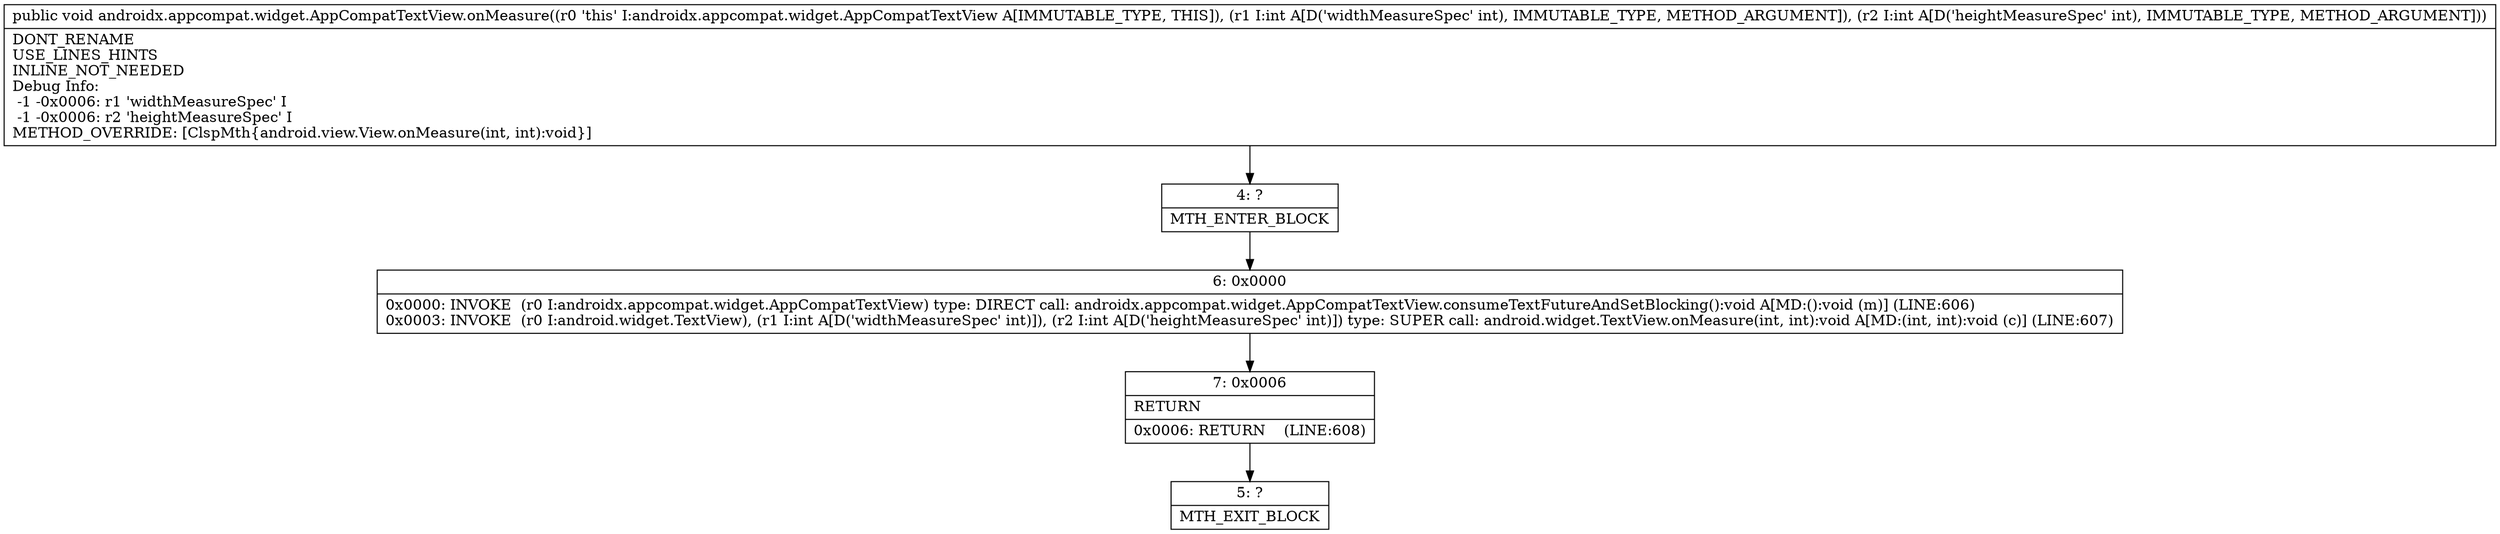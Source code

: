 digraph "CFG forandroidx.appcompat.widget.AppCompatTextView.onMeasure(II)V" {
Node_4 [shape=record,label="{4\:\ ?|MTH_ENTER_BLOCK\l}"];
Node_6 [shape=record,label="{6\:\ 0x0000|0x0000: INVOKE  (r0 I:androidx.appcompat.widget.AppCompatTextView) type: DIRECT call: androidx.appcompat.widget.AppCompatTextView.consumeTextFutureAndSetBlocking():void A[MD:():void (m)] (LINE:606)\l0x0003: INVOKE  (r0 I:android.widget.TextView), (r1 I:int A[D('widthMeasureSpec' int)]), (r2 I:int A[D('heightMeasureSpec' int)]) type: SUPER call: android.widget.TextView.onMeasure(int, int):void A[MD:(int, int):void (c)] (LINE:607)\l}"];
Node_7 [shape=record,label="{7\:\ 0x0006|RETURN\l|0x0006: RETURN    (LINE:608)\l}"];
Node_5 [shape=record,label="{5\:\ ?|MTH_EXIT_BLOCK\l}"];
MethodNode[shape=record,label="{public void androidx.appcompat.widget.AppCompatTextView.onMeasure((r0 'this' I:androidx.appcompat.widget.AppCompatTextView A[IMMUTABLE_TYPE, THIS]), (r1 I:int A[D('widthMeasureSpec' int), IMMUTABLE_TYPE, METHOD_ARGUMENT]), (r2 I:int A[D('heightMeasureSpec' int), IMMUTABLE_TYPE, METHOD_ARGUMENT]))  | DONT_RENAME\lUSE_LINES_HINTS\lINLINE_NOT_NEEDED\lDebug Info:\l  \-1 \-0x0006: r1 'widthMeasureSpec' I\l  \-1 \-0x0006: r2 'heightMeasureSpec' I\lMETHOD_OVERRIDE: [ClspMth\{android.view.View.onMeasure(int, int):void\}]\l}"];
MethodNode -> Node_4;Node_4 -> Node_6;
Node_6 -> Node_7;
Node_7 -> Node_5;
}

